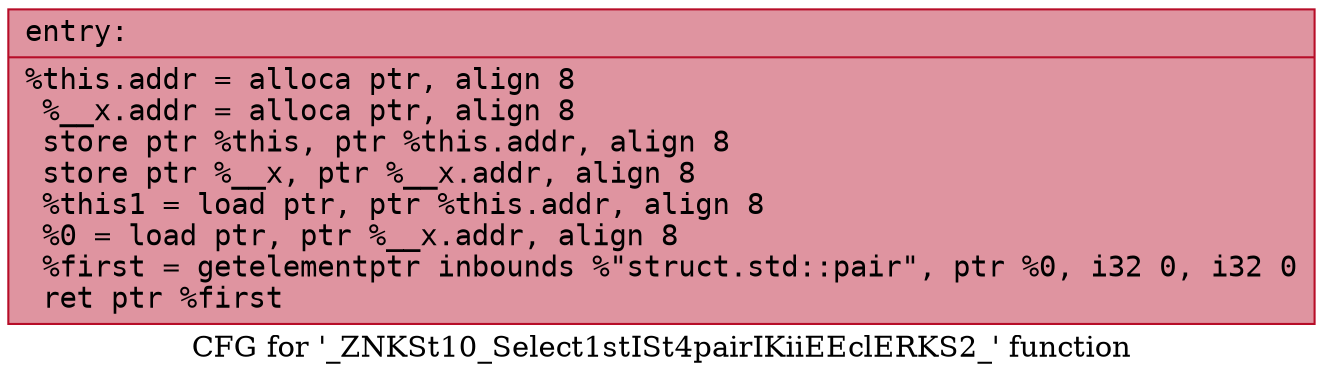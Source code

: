 digraph "CFG for '_ZNKSt10_Select1stISt4pairIKiiEEclERKS2_' function" {
	label="CFG for '_ZNKSt10_Select1stISt4pairIKiiEEclERKS2_' function";

	Node0x55ba3054f790 [shape=record,color="#b70d28ff", style=filled, fillcolor="#b70d2870" fontname="Courier",label="{entry:\l|  %this.addr = alloca ptr, align 8\l  %__x.addr = alloca ptr, align 8\l  store ptr %this, ptr %this.addr, align 8\l  store ptr %__x, ptr %__x.addr, align 8\l  %this1 = load ptr, ptr %this.addr, align 8\l  %0 = load ptr, ptr %__x.addr, align 8\l  %first = getelementptr inbounds %\"struct.std::pair\", ptr %0, i32 0, i32 0\l  ret ptr %first\l}"];
}
